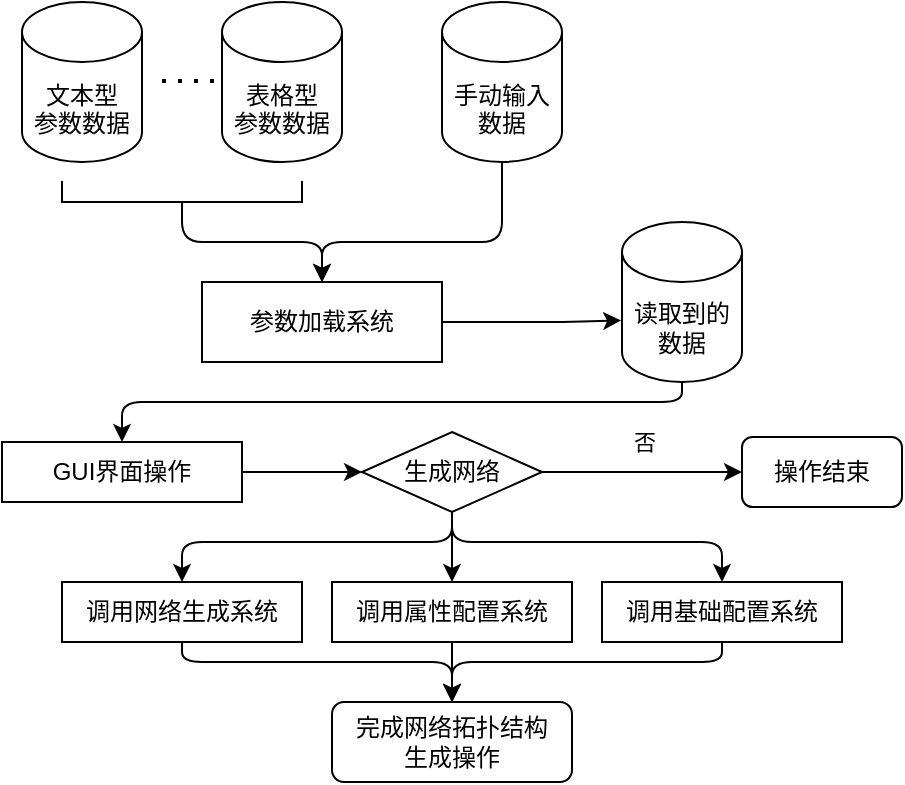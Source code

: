 <mxfile version="14.4.3" type="github">
  <diagram id="C5RBs43oDa-KdzZeNtuy" name="Page-1">
    <mxGraphModel dx="679" dy="317" grid="1" gridSize="10" guides="1" tooltips="1" connect="1" arrows="1" fold="1" page="1" pageScale="1" pageWidth="827" pageHeight="1169" math="0" shadow="0">
      <root>
        <mxCell id="WIyWlLk6GJQsqaUBKTNV-0" />
        <mxCell id="WIyWlLk6GJQsqaUBKTNV-1" parent="WIyWlLk6GJQsqaUBKTNV-0" />
        <mxCell id="SRTPYMTSmegyvFIhycet-0" value="文本型&#xa;参数数据" style="shape=cylinder3;boundedLbl=1;backgroundOutline=1;size=15;" vertex="1" parent="WIyWlLk6GJQsqaUBKTNV-1">
          <mxGeometry x="70" y="50" width="60" height="80" as="geometry" />
        </mxCell>
        <mxCell id="SRTPYMTSmegyvFIhycet-1" value="表格型&#xa;参数数据" style="shape=cylinder3;boundedLbl=1;backgroundOutline=1;size=15;" vertex="1" parent="WIyWlLk6GJQsqaUBKTNV-1">
          <mxGeometry x="170" y="50" width="60" height="80" as="geometry" />
        </mxCell>
        <mxCell id="SRTPYMTSmegyvFIhycet-2" value="" style="endArrow=none;dashed=1;dashPattern=1 3;strokeWidth=2;" edge="1" parent="WIyWlLk6GJQsqaUBKTNV-1">
          <mxGeometry width="50" height="50" relative="1" as="geometry">
            <mxPoint x="140" y="89.5" as="sourcePoint" />
            <mxPoint x="170" y="89.5" as="targetPoint" />
          </mxGeometry>
        </mxCell>
        <mxCell id="SRTPYMTSmegyvFIhycet-3" value="" style="shape=partialRectangle;bottom=1;right=1;left=1;top=0;fillColor=none;routingCenterX=-0.5;" vertex="1" parent="WIyWlLk6GJQsqaUBKTNV-1">
          <mxGeometry x="90" y="140" width="120" height="10" as="geometry" />
        </mxCell>
        <mxCell id="SRTPYMTSmegyvFIhycet-4" value="" style="endArrow=classic;exitX=0.5;exitY=1;exitDx=0;exitDy=0;entryX=0.5;entryY=0;entryDx=0;entryDy=0;" edge="1" parent="WIyWlLk6GJQsqaUBKTNV-1" source="SRTPYMTSmegyvFIhycet-3" target="SRTPYMTSmegyvFIhycet-7">
          <mxGeometry width="50" height="50" relative="1" as="geometry">
            <mxPoint x="180" y="260" as="sourcePoint" />
            <mxPoint x="150" y="210" as="targetPoint" />
            <Array as="points">
              <mxPoint x="150" y="170" />
              <mxPoint x="190" y="170" />
              <mxPoint x="220" y="170" />
            </Array>
          </mxGeometry>
        </mxCell>
        <mxCell id="SRTPYMTSmegyvFIhycet-5" value="手动输入&#xa;数据" style="shape=cylinder3;boundedLbl=1;backgroundOutline=1;size=15;" vertex="1" parent="WIyWlLk6GJQsqaUBKTNV-1">
          <mxGeometry x="280" y="50" width="60" height="80" as="geometry" />
        </mxCell>
        <mxCell id="SRTPYMTSmegyvFIhycet-6" value="" style="endArrow=classic;html=1;exitX=0.5;exitY=1;exitDx=0;exitDy=0;exitPerimeter=0;entryX=0.5;entryY=0;entryDx=0;entryDy=0;" edge="1" parent="WIyWlLk6GJQsqaUBKTNV-1" source="SRTPYMTSmegyvFIhycet-5" target="SRTPYMTSmegyvFIhycet-7">
          <mxGeometry width="50" height="50" relative="1" as="geometry">
            <mxPoint x="320" y="220" as="sourcePoint" />
            <mxPoint x="310" y="210" as="targetPoint" />
            <Array as="points">
              <mxPoint x="310" y="170" />
              <mxPoint x="220" y="170" />
            </Array>
          </mxGeometry>
        </mxCell>
        <mxCell id="SRTPYMTSmegyvFIhycet-7" value="参数加载系统" style="rounded=0;whiteSpace=wrap;html=1;" vertex="1" parent="WIyWlLk6GJQsqaUBKTNV-1">
          <mxGeometry x="160" y="190" width="120" height="40" as="geometry" />
        </mxCell>
        <mxCell id="SRTPYMTSmegyvFIhycet-9" value="" style="endArrow=classic;html=1;entryX=-0.007;entryY=0.615;entryDx=0;entryDy=0;entryPerimeter=0;exitX=1;exitY=0.5;exitDx=0;exitDy=0;" edge="1" parent="WIyWlLk6GJQsqaUBKTNV-1" source="SRTPYMTSmegyvFIhycet-7" target="SRTPYMTSmegyvFIhycet-10">
          <mxGeometry width="50" height="50" relative="1" as="geometry">
            <mxPoint x="290" y="213" as="sourcePoint" />
            <mxPoint x="320" y="213" as="targetPoint" />
            <Array as="points">
              <mxPoint x="310" y="210" />
              <mxPoint x="340" y="210" />
            </Array>
          </mxGeometry>
        </mxCell>
        <mxCell id="SRTPYMTSmegyvFIhycet-10" value="读取到的数据" style="shape=cylinder3;whiteSpace=wrap;html=1;boundedLbl=1;backgroundOutline=1;size=15;" vertex="1" parent="WIyWlLk6GJQsqaUBKTNV-1">
          <mxGeometry x="370" y="160" width="60" height="80" as="geometry" />
        </mxCell>
        <mxCell id="SRTPYMTSmegyvFIhycet-11" value="GUI界面操作" style="rounded=0;whiteSpace=wrap;html=1;" vertex="1" parent="WIyWlLk6GJQsqaUBKTNV-1">
          <mxGeometry x="60" y="270" width="120" height="30" as="geometry" />
        </mxCell>
        <mxCell id="SRTPYMTSmegyvFIhycet-12" value="" style="endArrow=classic;html=1;exitX=0.5;exitY=1;exitDx=0;exitDy=0;exitPerimeter=0;entryX=0.5;entryY=0;entryDx=0;entryDy=0;" edge="1" parent="WIyWlLk6GJQsqaUBKTNV-1" source="SRTPYMTSmegyvFIhycet-10" target="SRTPYMTSmegyvFIhycet-11">
          <mxGeometry width="50" height="50" relative="1" as="geometry">
            <mxPoint x="360" y="330" as="sourcePoint" />
            <mxPoint x="410" y="280" as="targetPoint" />
            <Array as="points">
              <mxPoint x="400" y="250" />
              <mxPoint x="120" y="250" />
            </Array>
          </mxGeometry>
        </mxCell>
        <mxCell id="SRTPYMTSmegyvFIhycet-15" value="生成网络" style="rhombus;whiteSpace=wrap;html=1;" vertex="1" parent="WIyWlLk6GJQsqaUBKTNV-1">
          <mxGeometry x="240" y="265" width="90" height="40" as="geometry" />
        </mxCell>
        <mxCell id="SRTPYMTSmegyvFIhycet-16" value="" style="endArrow=classic;html=1;exitX=1;exitY=0.5;exitDx=0;exitDy=0;entryX=0;entryY=0.5;entryDx=0;entryDy=0;" edge="1" parent="WIyWlLk6GJQsqaUBKTNV-1" source="SRTPYMTSmegyvFIhycet-11" target="SRTPYMTSmegyvFIhycet-15">
          <mxGeometry width="50" height="50" relative="1" as="geometry">
            <mxPoint x="220" y="360" as="sourcePoint" />
            <mxPoint x="270" y="310" as="targetPoint" />
          </mxGeometry>
        </mxCell>
        <mxCell id="SRTPYMTSmegyvFIhycet-17" value="" style="endArrow=classic;html=1;exitX=1;exitY=0.5;exitDx=0;exitDy=0;entryX=0;entryY=0.5;entryDx=0;entryDy=0;" edge="1" parent="WIyWlLk6GJQsqaUBKTNV-1" source="SRTPYMTSmegyvFIhycet-15" target="SRTPYMTSmegyvFIhycet-18">
          <mxGeometry width="50" height="50" relative="1" as="geometry">
            <mxPoint x="370" y="320" as="sourcePoint" />
            <mxPoint x="420" y="285" as="targetPoint" />
          </mxGeometry>
        </mxCell>
        <mxCell id="SRTPYMTSmegyvFIhycet-19" value="否" style="edgeLabel;html=1;align=center;verticalAlign=middle;resizable=0;points=[];" vertex="1" connectable="0" parent="SRTPYMTSmegyvFIhycet-17">
          <mxGeometry x="-0.074" y="-1" relative="1" as="geometry">
            <mxPoint x="3.79" y="-16" as="offset" />
          </mxGeometry>
        </mxCell>
        <mxCell id="SRTPYMTSmegyvFIhycet-18" value="操作结束" style="rounded=1;whiteSpace=wrap;html=1;" vertex="1" parent="WIyWlLk6GJQsqaUBKTNV-1">
          <mxGeometry x="430" y="267.5" width="80" height="35" as="geometry" />
        </mxCell>
        <mxCell id="SRTPYMTSmegyvFIhycet-20" value="" style="endArrow=classic;html=1;exitX=0.5;exitY=1;exitDx=0;exitDy=0;entryX=0.5;entryY=0;entryDx=0;entryDy=0;" edge="1" parent="WIyWlLk6GJQsqaUBKTNV-1" source="SRTPYMTSmegyvFIhycet-15" target="SRTPYMTSmegyvFIhycet-21">
          <mxGeometry width="50" height="50" relative="1" as="geometry">
            <mxPoint x="300" y="370" as="sourcePoint" />
            <mxPoint x="350" y="320" as="targetPoint" />
            <Array as="points">
              <mxPoint x="285" y="320" />
              <mxPoint x="150" y="320" />
            </Array>
          </mxGeometry>
        </mxCell>
        <mxCell id="SRTPYMTSmegyvFIhycet-21" value="调用网络生成系统" style="rounded=0;whiteSpace=wrap;html=1;" vertex="1" parent="WIyWlLk6GJQsqaUBKTNV-1">
          <mxGeometry x="90" y="340" width="120" height="30" as="geometry" />
        </mxCell>
        <mxCell id="SRTPYMTSmegyvFIhycet-22" value="调用属性配置系统" style="rounded=0;whiteSpace=wrap;html=1;" vertex="1" parent="WIyWlLk6GJQsqaUBKTNV-1">
          <mxGeometry x="225" y="340" width="120" height="30" as="geometry" />
        </mxCell>
        <mxCell id="SRTPYMTSmegyvFIhycet-23" value="调用基础配置系统" style="rounded=0;whiteSpace=wrap;html=1;" vertex="1" parent="WIyWlLk6GJQsqaUBKTNV-1">
          <mxGeometry x="360" y="340" width="120" height="30" as="geometry" />
        </mxCell>
        <mxCell id="SRTPYMTSmegyvFIhycet-24" value="" style="endArrow=classic;html=1;exitX=0.5;exitY=1;exitDx=0;exitDy=0;entryX=0.5;entryY=0;entryDx=0;entryDy=0;" edge="1" parent="WIyWlLk6GJQsqaUBKTNV-1" source="SRTPYMTSmegyvFIhycet-15" target="SRTPYMTSmegyvFIhycet-22">
          <mxGeometry width="50" height="50" relative="1" as="geometry">
            <mxPoint x="350" y="460" as="sourcePoint" />
            <mxPoint x="400" y="410" as="targetPoint" />
          </mxGeometry>
        </mxCell>
        <mxCell id="SRTPYMTSmegyvFIhycet-25" value="" style="endArrow=classic;html=1;exitX=0.5;exitY=1;exitDx=0;exitDy=0;entryX=0.5;entryY=0;entryDx=0;entryDy=0;" edge="1" parent="WIyWlLk6GJQsqaUBKTNV-1" source="SRTPYMTSmegyvFIhycet-15" target="SRTPYMTSmegyvFIhycet-23">
          <mxGeometry width="50" height="50" relative="1" as="geometry">
            <mxPoint x="295" y="315" as="sourcePoint" />
            <mxPoint x="295" y="350" as="targetPoint" />
            <Array as="points">
              <mxPoint x="285" y="320" />
              <mxPoint x="420" y="320" />
            </Array>
          </mxGeometry>
        </mxCell>
        <mxCell id="SRTPYMTSmegyvFIhycet-26" value="完成网络拓扑结构&lt;br&gt;生成操作" style="rounded=1;whiteSpace=wrap;html=1;" vertex="1" parent="WIyWlLk6GJQsqaUBKTNV-1">
          <mxGeometry x="225" y="400" width="120" height="40" as="geometry" />
        </mxCell>
        <mxCell id="SRTPYMTSmegyvFIhycet-27" value="" style="endArrow=classic;html=1;exitX=0.5;exitY=1;exitDx=0;exitDy=0;entryX=0.5;entryY=0;entryDx=0;entryDy=0;" edge="1" parent="WIyWlLk6GJQsqaUBKTNV-1" source="SRTPYMTSmegyvFIhycet-21" target="SRTPYMTSmegyvFIhycet-26">
          <mxGeometry width="50" height="50" relative="1" as="geometry">
            <mxPoint x="130" y="450" as="sourcePoint" />
            <mxPoint x="180" y="400" as="targetPoint" />
            <Array as="points">
              <mxPoint x="150" y="380" />
              <mxPoint x="285" y="380" />
            </Array>
          </mxGeometry>
        </mxCell>
        <mxCell id="SRTPYMTSmegyvFIhycet-28" value="" style="endArrow=classic;html=1;exitX=0.5;exitY=1;exitDx=0;exitDy=0;entryX=0.5;entryY=0;entryDx=0;entryDy=0;" edge="1" parent="WIyWlLk6GJQsqaUBKTNV-1" source="SRTPYMTSmegyvFIhycet-22" target="SRTPYMTSmegyvFIhycet-26">
          <mxGeometry width="50" height="50" relative="1" as="geometry">
            <mxPoint x="160" y="380" as="sourcePoint" />
            <mxPoint x="295" y="410" as="targetPoint" />
          </mxGeometry>
        </mxCell>
        <mxCell id="SRTPYMTSmegyvFIhycet-29" value="" style="endArrow=classic;html=1;exitX=0.5;exitY=1;exitDx=0;exitDy=0;entryX=0.5;entryY=0;entryDx=0;entryDy=0;" edge="1" parent="WIyWlLk6GJQsqaUBKTNV-1" source="SRTPYMTSmegyvFIhycet-23" target="SRTPYMTSmegyvFIhycet-26">
          <mxGeometry width="50" height="50" relative="1" as="geometry">
            <mxPoint x="170" y="390" as="sourcePoint" />
            <mxPoint x="305" y="420" as="targetPoint" />
            <Array as="points">
              <mxPoint x="420" y="380" />
              <mxPoint x="285" y="380" />
            </Array>
          </mxGeometry>
        </mxCell>
      </root>
    </mxGraphModel>
  </diagram>
</mxfile>
